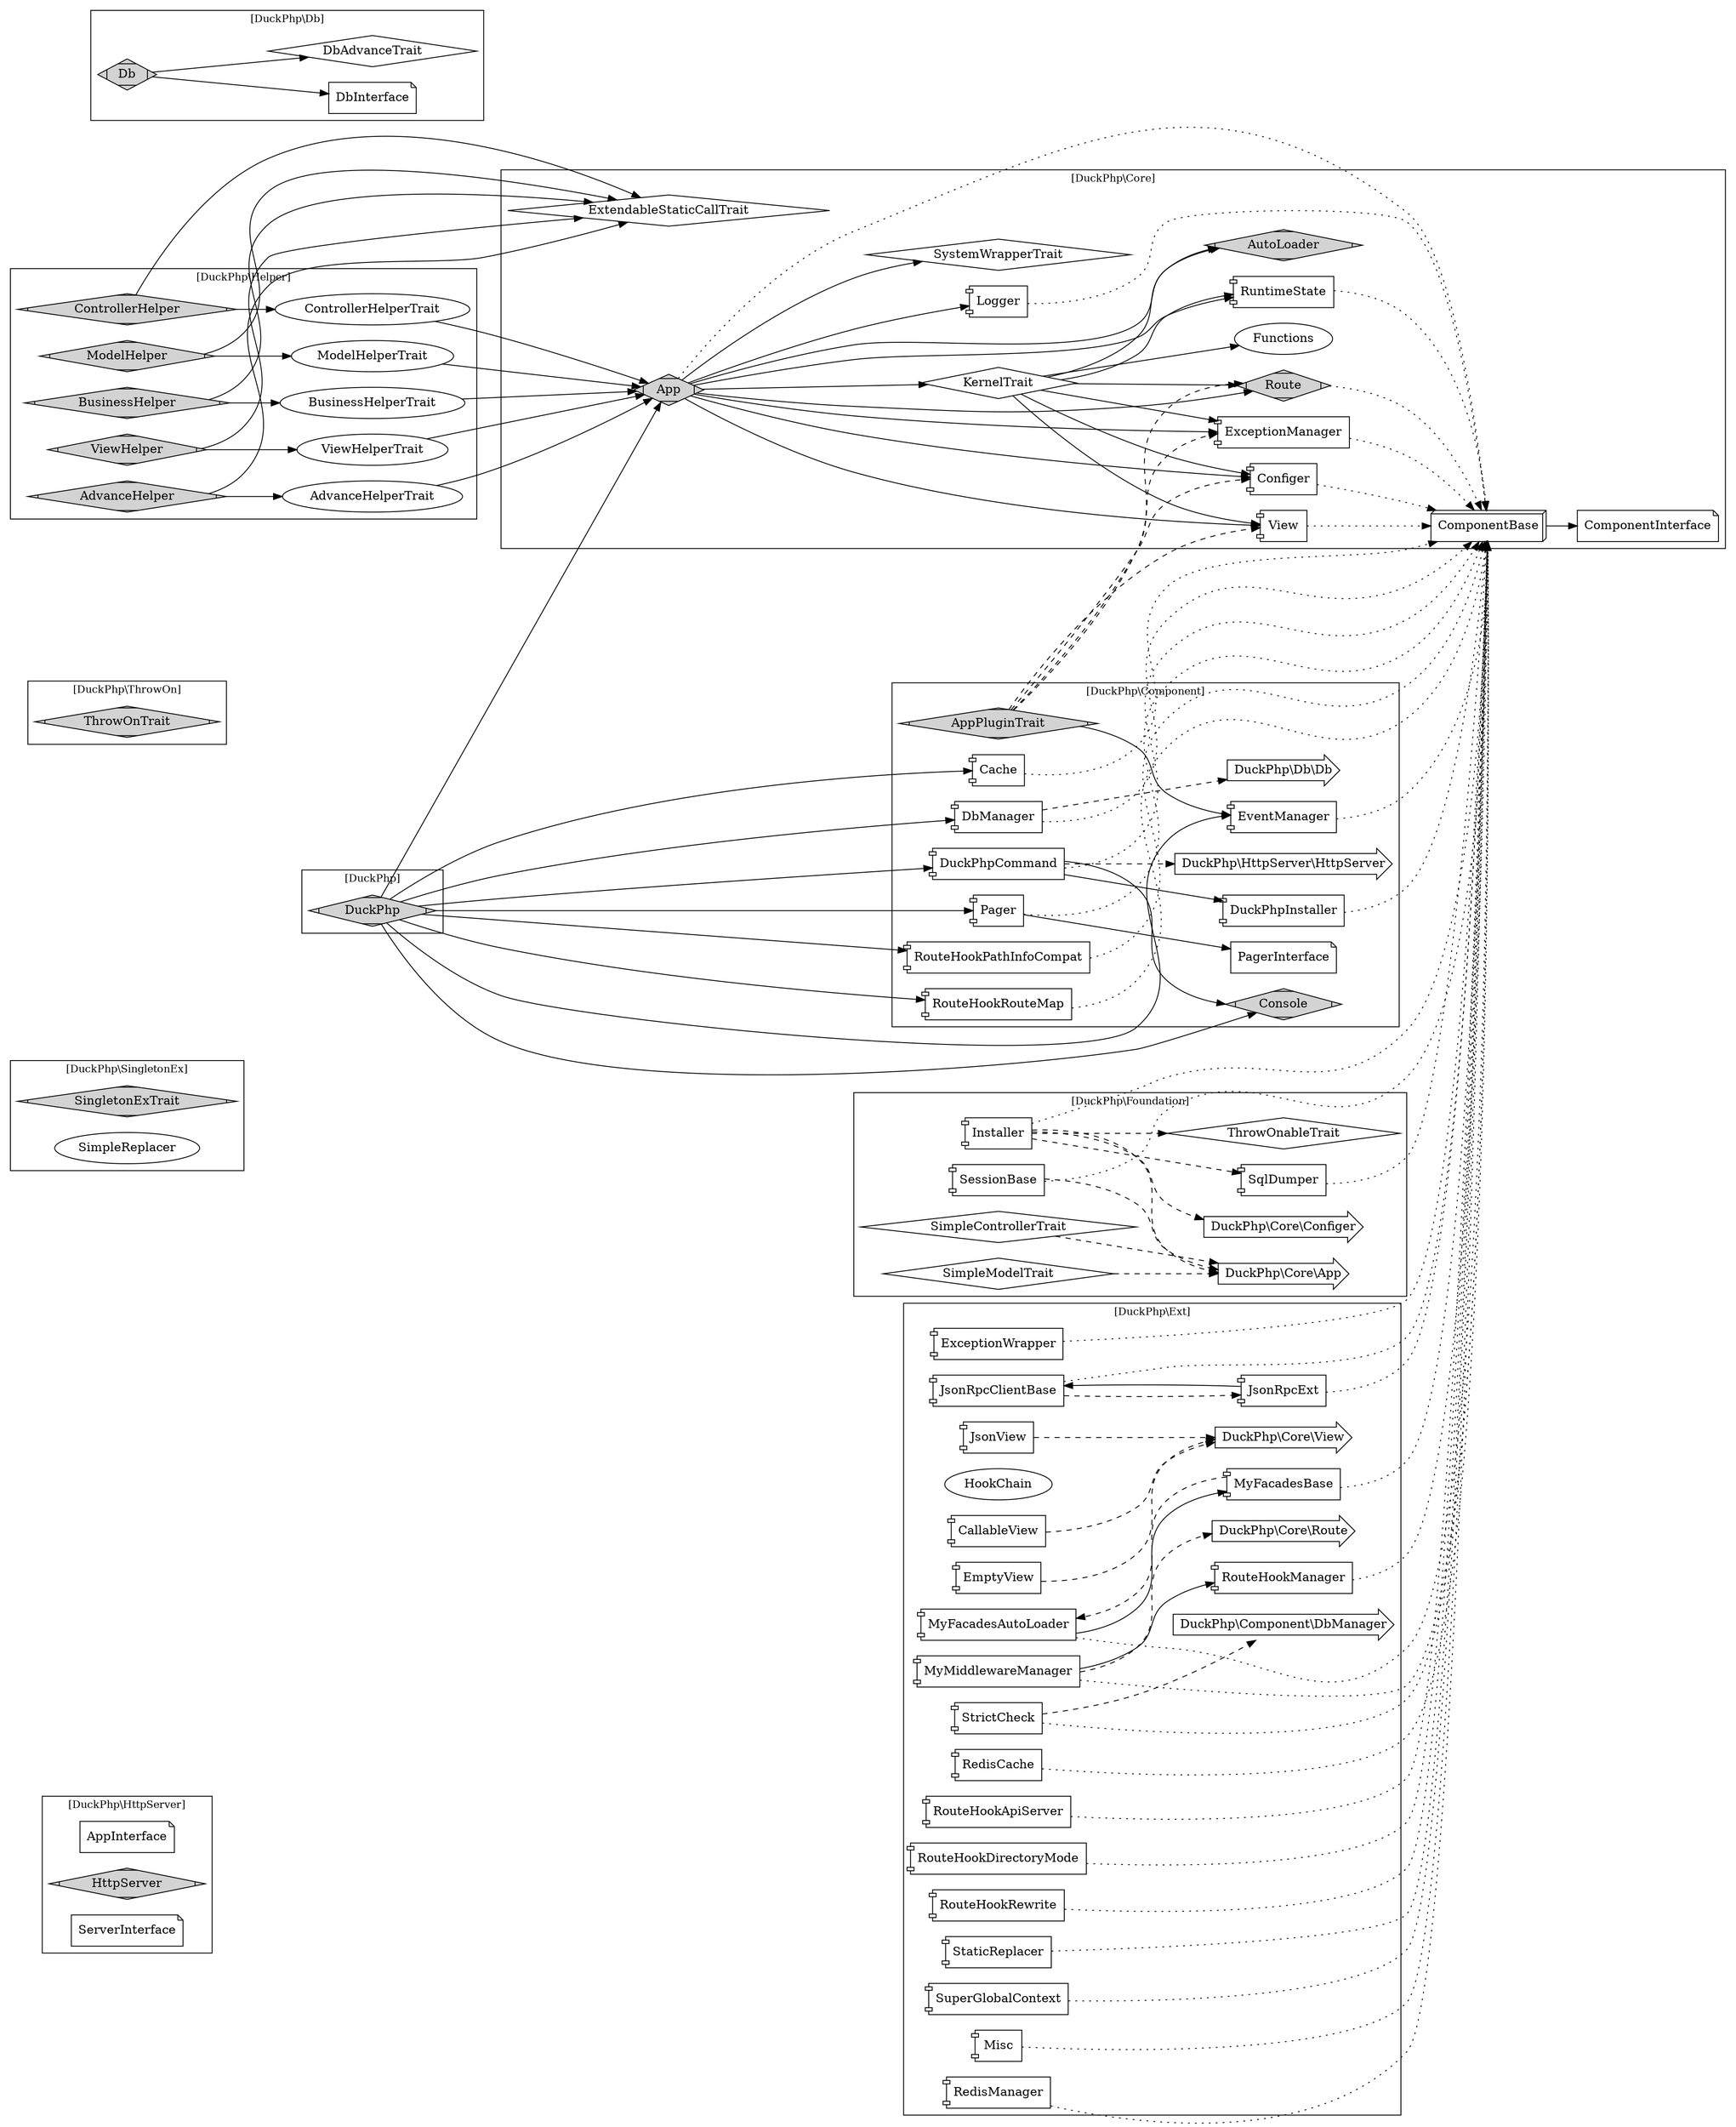 digraph DuckPhp{
/* This is a graphviz file */
graph [rankdir = "LR";fontsize="12";];

subgraph cluster_HttpServer {
    label = "[DuckPhp\\HttpServer]";
    
    AppInterface [shape="note"];

    HttpServer [label="HttpServer";shape=Mdiamond;style=filled];
    ServerInterface [label="ServerInterface";shape="note"];
    /* FileRunnerTrait [label="FileRunnerTrait(todo)";shape="diamond"];*/

    
}
subgraph cluster_SingletonEx {
    label = "[DuckPhp\\SingletonEx]";

    SingletonExTrait [shape=Mdiamond;style=filled];
    SimpleReplacer [label="SimpleReplacer"];
}
subgraph cluster_ThrowOn {
    label = "[DuckPhp\\ThrowOn]";

    ThrowOnTrait [shape="Mdiamond";style="filled"];
}
subgraph cluster_Core {
    
    label = "[DuckPhp\\Core]";

    App [label="App";shape=Mdiamond;style=filled]; 
    KernelTrait [label="KernelTrait";shape="diamond"];
    AutoLoader [label="AutoLoader";shape=Mdiamond;style=filled];
    ExceptionManager [label="ExceptionManager";shape="component"];
    View [label="View";shape="component"];
    Configer [label="Configer";shape="component"];
    Logger [label="Logger";shape="component"];
    Route [label="Route";shape=Mdiamond;style=filled];
    RuntimeState [label="RuntimeState";shape="component"];
    SystemWrapperTrait [label="SystemWrapperTrait";shape=diamond];

    ExtendableStaticCallTrait [label="ExtendableStaticCallTrait";shape=diamond];
    
    ComponentInterface [label="ComponentInterface";shape=note];
    ComponentBase [label="ComponentBase";shape=box3d];
    Functions [label="Functions"];


    KernelTrait -> AutoLoader ;
    KernelTrait -> Configer;
    KernelTrait -> ExceptionManager;
    KernelTrait -> Route;
    KernelTrait -> RuntimeState;
    KernelTrait -> View;
    KernelTrait -> Functions;

    App -> KernelTrait;
    App -> SystemWrapperTrait;
    App -> AutoLoader;
    App -> Configer;
    App -> Logger;
    App -> ExceptionManager;
    App -> Route;
    App -> RuntimeState;
    App -> View;
    
    App -> ComponentBase [style="dotted"];

    
    ExceptionManager -> ComponentBase [style="dotted"];
    Configer -> ComponentBase [style="dotted"];
    Route -> ComponentBase [style="dotted"];
    RuntimeState -> ComponentBase [style="dotted"];
    View -> ComponentBase [style="dotted"];
    Logger -> ComponentBase [style="dotted"];
    
    ComponentBase -> ComponentInterface;
}

subgraph cluster_Helper {
    
    label = "[DuckPhp\\Helper]";
    
    AdvanceHelper [label="AdvanceHelper";shape=Mdiamond;style=filled];
    ControllerHelper [label="ControllerHelper";shape=Mdiamond;style=filled];
    ModelHelper [label="ModelHelper";shape=Mdiamond;style=filled];
    BusinessHelper [label="BusinessHelper";shape=Mdiamond;style=filled];
    ViewHelper [label="ViewHelper";shape=Mdiamond;style=filled];
    
    AdvanceHelperTrait -> App; 
    ControllerHelperTrait -> App; 
    ModelHelperTrait -> App; 
    BusinessHelperTrait -> App; 
    ViewHelperTrait -> App; 
    
    AdvanceHelper -> ExtendableStaticCallTrait; 
    ControllerHelper -> ExtendableStaticCallTrait; 
    ModelHelper -> ExtendableStaticCallTrait; 
    BusinessHelper -> ExtendableStaticCallTrait; 
    ViewHelper -> ExtendableStaticCallTrait; 

    AdvanceHelper -> AdvanceHelperTrait; 
    ControllerHelper -> ControllerHelperTrait; 
    ModelHelper -> ModelHelperTrait; 
    BusinessHelper -> BusinessHelperTrait; 
    ViewHelper -> ViewHelperTrait; 

}

subgraph cluster_Db {
    label = "[DuckPhp\\Db]";

    Db_Db [label="Db";shape=Mdiamond;style=filled];
    Db_DbAdvanceTrait [label="DbAdvanceTrait";shape=diamond];
    Db_DbInterface [label="DbInterface";shape=note];
    
    Db_Db -> Db_DbAdvanceTrait;
    Db_Db -> Db_DbInterface;
}


subgraph cluster_Component {
    label = "[DuckPhp\\Component]";
    
    AppPluginTrait [shape=Mdiamond;style=filled];
    Cache[shape="component"];
    Console[shape=Mdiamond;style=filled];
    DbManager[shape="component"];
    DuckPhpCommand[shape="component"];
    EventManager[shape="component"];
    DuckPhpInstaller [shape="component"];
    Pager[shape="component"];
    PagerInterface [shape=note];
    RouteHookPathInfoCompat[shape="component"];
    RouteHookRouteMap[shape="component"];
    
    X_HttpServer[label="DuckPhp\\HttpServer\\HttpServer",shape="rarrow"];
    X_Db_Db[label="DuckPhp\\Db\\Db",shape="rarrow"];
    
    AppPluginTrait -> EventManager; 
    AppPluginTrait -> ExceptionManager [style="dashed"]; 
    AppPluginTrait -> Configer [style="dashed"]; 
    AppPluginTrait -> View [style="dashed"]; 
    AppPluginTrait -> Route [style="dashed"]; 
    
    Cache -> ComponentBase [style="dotted"];
    DuckPhpCommand -> ComponentBase [style="dotted"];
    DbManager -> ComponentBase [style="dotted"];
    EventManager -> ComponentBase [style="dotted"];
    DuckPhpInstaller -> ComponentBase [style="dotted"];
    Pager -> ComponentBase [style="dotted"];
    RouteHookPathInfoCompat -> ComponentBase [style="dotted"];
    RouteHookRouteMap -> ComponentBase [style="dotted"];
    
    DuckPhpCommand -> Console; 
    DuckPhpCommand -> DuckPhpInstaller; 
    DuckPhpCommand -> X_HttpServer [style="dashed"];
    DbManager -> X_Db_Db [style="dashed"]; 

    Pager -> PagerInterface; 
}

subgraph cluster_DuckPhp {
    label = "[DuckPhp]";
    node [style=filled];

    DuckPhp -> App;

    DuckPhp -> RouteHookRouteMap;
    DuckPhp -> Pager;
    DuckPhp -> DbManager;
    DuckPhp -> EventManager;
    DuckPhp -> RouteHookPathInfoCompat;
    DuckPhp -> Cache;
    DuckPhp -> Console;
    DuckPhp -> DuckPhpCommand; 

    DuckPhp [shape=Mdiamond];
}

subgraph cluster_Foundation {
    label = "[DuckPhp\\Foundation]";
    
    Installer [shape="component"];
    SessionBase [shape="component"];
    SimpleControllerTrait  [shape="diamond"];
    SimpleModelTrait  [shape="diamond"];
    SqlDumper [shape="component"];
    ThrowOnableTrait  [shape="diamond"];

    X_Core_App[label="DuckPhp\\Core\\App",shape="rarrow"];
    X_Core_Configer[label="DuckPhp\\Core\\Configer",shape="rarrow"];
    
    Installer -> ComponentBase [style="dotted"];
    SessionBase -> ComponentBase [style="dotted"];
    SqlDumper -> ComponentBase [style="dotted"];
    
    
    Installer -> X_Core_App [style="dashed"];
    Installer -> X_Core_Configer [style="dashed"];
    Installer -> SqlDumper [style="dashed"];
    Installer -> ThrowOnableTrait [style="dashed"];
    
    SessionBase -> X_Core_App [style="dashed"];
    SimpleControllerTrait -> X_Core_App [style="dashed"];
    SimpleModelTrait ->X_Core_App [style="dashed"];
}



subgraph cluster_Ext {
    label = "[DuckPhp\\Ext]";

    CallableView[shape="component"];
    EmptyView[shape="component"];
    ExceptionWrapper [shape="component"];
    HookChain;
    JsonRpcClientBase [shape="component"];
    JsonRpcExt [shape="component"];
    JsonView [shape="component"];
    Misc[shape="component"];
    MyFacadesAutoLoader[shape="component"];
    MyFacadesBase [shape="component"];
    MyMiddlewareManager [shape="component"];
    
    RedisManager[shape="component"];
    RedisCache[shape="component"];
    RouteHookApiServer[shape="component"];
    RouteHookDirectoryMode[shape="component"];
    RouteHookManager[shape="component"];
    RouteHookRewrite[shape="component"];
    
    StaticReplacer [shape="component"];
    StrictCheck[shape="component"];
    SuperGlobalContext[shape="component"];

    X_Core_Route[label="DuckPhp\\Core\\Route",shape="rarrow"];
    X_Core_View[label="DuckPhp\\Core\\View",shape="rarrow"];
    X_DbManager[label="DuckPhp\\Component\\DbManager",shape="rarrow"];


    ExceptionWrapper -> ComponentBase [style="dotted"];
    JsonRpcExt -> ComponentBase [style="dotted"];
    Misc -> ComponentBase [style="dotted"];
    MyFacadesBase -> ComponentBase [style="dotted"];
    MyFacadesAutoLoader -> ComponentBase [style="dotted"];
    MyMiddlewareManager -> ComponentBase [style="dotted"];
    RedisManager -> ComponentBase [style="dotted"];
    RedisCache -> ComponentBase [style="dotted"];
    RouteHookApiServer -> ComponentBase [style="dotted"];
    RouteHookDirectoryMode -> ComponentBase [style="dotted"];
    RouteHookManager -> ComponentBase [style="dotted"];
    RouteHookRewrite -> ComponentBase [style="dotted"];

    StaticReplacer -> ComponentBase [style="dotted"];
    StrictCheck -> ComponentBase [style="dotted"];
    SuperGlobalContext -> ComponentBase [style="dotted"];

    CallableView ->X_Core_View[style="dashed"];
    EmptyView -> X_Core_View[style="dashed"];
    MyFacadesBase -> MyFacadesAutoLoader [style="dashed"];
    MyFacadesAutoLoader -> MyFacadesBase;
    MyMiddlewareManager -> RouteHookManager;
    MyMiddlewareManager -> X_Core_Route [style="dashed"];
    JsonRpcExt ->JsonRpcClientBase;
    JsonRpcClientBase ->JsonRpcExt[style="dashed"];
    JsonRpcClientBase -> ComponentBase [style="dotted"];
    JsonView -> X_Core_View [style="dashed"];

    StrictCheck -> X_DbManager [style="dashed"];

}


}
